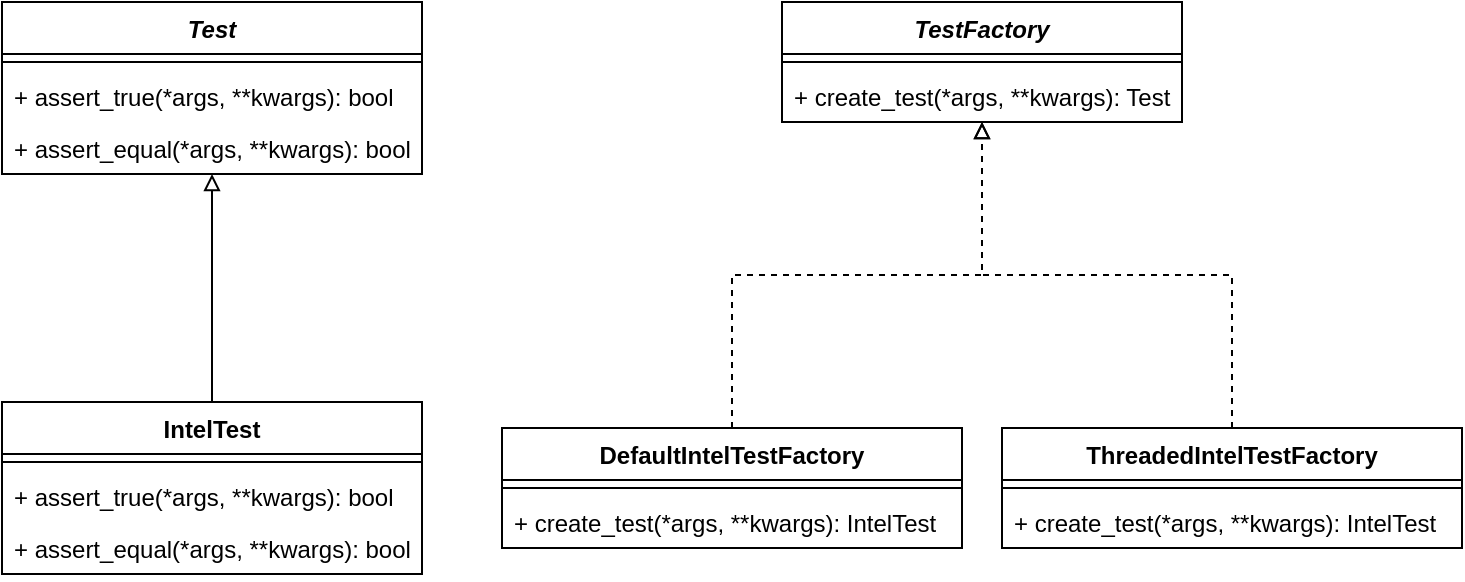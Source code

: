 <mxfile version="15.2.9" type="device"><diagram id="LFeNaqpBkK4G9IwzI8N_" name="Page-1"><mxGraphModel dx="780" dy="792" grid="1" gridSize="10" guides="1" tooltips="1" connect="1" arrows="1" fold="1" page="1" pageScale="1" pageWidth="827" pageHeight="1169" math="0" shadow="0"><root><mxCell id="0"/><mxCell id="1" parent="0"/><mxCell id="lBLN_GBlaIE3ZMsra76p-1" value="Test" style="swimlane;fontStyle=3;align=center;verticalAlign=top;childLayout=stackLayout;horizontal=1;startSize=26;horizontalStack=0;resizeParent=1;resizeParentMax=0;resizeLast=0;collapsible=1;marginBottom=0;" vertex="1" parent="1"><mxGeometry x="20" y="160" width="210" height="86" as="geometry"/></mxCell><mxCell id="lBLN_GBlaIE3ZMsra76p-3" value="" style="line;strokeWidth=1;fillColor=none;align=left;verticalAlign=middle;spacingTop=-1;spacingLeft=3;spacingRight=3;rotatable=0;labelPosition=right;points=[];portConstraint=eastwest;" vertex="1" parent="lBLN_GBlaIE3ZMsra76p-1"><mxGeometry y="26" width="210" height="8" as="geometry"/></mxCell><mxCell id="lBLN_GBlaIE3ZMsra76p-4" value="+ assert_true(*args, **kwargs): bool" style="text;strokeColor=none;fillColor=none;align=left;verticalAlign=top;spacingLeft=4;spacingRight=4;overflow=hidden;rotatable=0;points=[[0,0.5],[1,0.5]];portConstraint=eastwest;" vertex="1" parent="lBLN_GBlaIE3ZMsra76p-1"><mxGeometry y="34" width="210" height="26" as="geometry"/></mxCell><mxCell id="lBLN_GBlaIE3ZMsra76p-23" value="+ assert_equal(*args, **kwargs): bool" style="text;strokeColor=none;fillColor=none;align=left;verticalAlign=top;spacingLeft=4;spacingRight=4;overflow=hidden;rotatable=0;points=[[0,0.5],[1,0.5]];portConstraint=eastwest;" vertex="1" parent="lBLN_GBlaIE3ZMsra76p-1"><mxGeometry y="60" width="210" height="26" as="geometry"/></mxCell><mxCell id="lBLN_GBlaIE3ZMsra76p-12" value="TestFactory" style="swimlane;fontStyle=3;align=center;verticalAlign=top;childLayout=stackLayout;horizontal=1;startSize=26;horizontalStack=0;resizeParent=1;resizeParentMax=0;resizeLast=0;collapsible=1;marginBottom=0;" vertex="1" parent="1"><mxGeometry x="410" y="160" width="200" height="60" as="geometry"/></mxCell><mxCell id="lBLN_GBlaIE3ZMsra76p-13" value="" style="line;strokeWidth=1;fillColor=none;align=left;verticalAlign=middle;spacingTop=-1;spacingLeft=3;spacingRight=3;rotatable=0;labelPosition=right;points=[];portConstraint=eastwest;" vertex="1" parent="lBLN_GBlaIE3ZMsra76p-12"><mxGeometry y="26" width="200" height="8" as="geometry"/></mxCell><mxCell id="lBLN_GBlaIE3ZMsra76p-14" value="+ create_test(*args, **kwargs): Test" style="text;strokeColor=none;fillColor=none;align=left;verticalAlign=top;spacingLeft=4;spacingRight=4;overflow=hidden;rotatable=0;points=[[0,0.5],[1,0.5]];portConstraint=eastwest;" vertex="1" parent="lBLN_GBlaIE3ZMsra76p-12"><mxGeometry y="34" width="200" height="26" as="geometry"/></mxCell><mxCell id="lBLN_GBlaIE3ZMsra76p-36" style="edgeStyle=orthogonalEdgeStyle;rounded=0;orthogonalLoop=1;jettySize=auto;html=1;endArrow=block;endFill=0;" edge="1" parent="1" source="lBLN_GBlaIE3ZMsra76p-24" target="lBLN_GBlaIE3ZMsra76p-1"><mxGeometry relative="1" as="geometry"/></mxCell><mxCell id="lBLN_GBlaIE3ZMsra76p-24" value="IntelTest" style="swimlane;fontStyle=1;align=center;verticalAlign=top;childLayout=stackLayout;horizontal=1;startSize=26;horizontalStack=0;resizeParent=1;resizeParentMax=0;resizeLast=0;collapsible=1;marginBottom=0;" vertex="1" parent="1"><mxGeometry x="20" y="360" width="210" height="86" as="geometry"/></mxCell><mxCell id="lBLN_GBlaIE3ZMsra76p-25" value="" style="line;strokeWidth=1;fillColor=none;align=left;verticalAlign=middle;spacingTop=-1;spacingLeft=3;spacingRight=3;rotatable=0;labelPosition=right;points=[];portConstraint=eastwest;" vertex="1" parent="lBLN_GBlaIE3ZMsra76p-24"><mxGeometry y="26" width="210" height="8" as="geometry"/></mxCell><mxCell id="lBLN_GBlaIE3ZMsra76p-26" value="+ assert_true(*args, **kwargs): bool" style="text;strokeColor=none;fillColor=none;align=left;verticalAlign=top;spacingLeft=4;spacingRight=4;overflow=hidden;rotatable=0;points=[[0,0.5],[1,0.5]];portConstraint=eastwest;" vertex="1" parent="lBLN_GBlaIE3ZMsra76p-24"><mxGeometry y="34" width="210" height="26" as="geometry"/></mxCell><mxCell id="lBLN_GBlaIE3ZMsra76p-27" value="+ assert_equal(*args, **kwargs): bool" style="text;strokeColor=none;fillColor=none;align=left;verticalAlign=top;spacingLeft=4;spacingRight=4;overflow=hidden;rotatable=0;points=[[0,0.5],[1,0.5]];portConstraint=eastwest;" vertex="1" parent="lBLN_GBlaIE3ZMsra76p-24"><mxGeometry y="60" width="210" height="26" as="geometry"/></mxCell><mxCell id="lBLN_GBlaIE3ZMsra76p-34" style="edgeStyle=orthogonalEdgeStyle;rounded=0;orthogonalLoop=1;jettySize=auto;html=1;dashed=1;endArrow=block;endFill=0;" edge="1" parent="1" source="lBLN_GBlaIE3ZMsra76p-28" target="lBLN_GBlaIE3ZMsra76p-12"><mxGeometry relative="1" as="geometry"/></mxCell><mxCell id="lBLN_GBlaIE3ZMsra76p-28" value="DefaultIntelTestFactory" style="swimlane;fontStyle=1;align=center;verticalAlign=top;childLayout=stackLayout;horizontal=1;startSize=26;horizontalStack=0;resizeParent=1;resizeParentMax=0;resizeLast=0;collapsible=1;marginBottom=0;" vertex="1" parent="1"><mxGeometry x="270" y="373" width="230" height="60" as="geometry"/></mxCell><mxCell id="lBLN_GBlaIE3ZMsra76p-29" value="" style="line;strokeWidth=1;fillColor=none;align=left;verticalAlign=middle;spacingTop=-1;spacingLeft=3;spacingRight=3;rotatable=0;labelPosition=right;points=[];portConstraint=eastwest;" vertex="1" parent="lBLN_GBlaIE3ZMsra76p-28"><mxGeometry y="26" width="230" height="8" as="geometry"/></mxCell><mxCell id="lBLN_GBlaIE3ZMsra76p-30" value="+ create_test(*args, **kwargs): IntelTest" style="text;strokeColor=none;fillColor=none;align=left;verticalAlign=top;spacingLeft=4;spacingRight=4;overflow=hidden;rotatable=0;points=[[0,0.5],[1,0.5]];portConstraint=eastwest;" vertex="1" parent="lBLN_GBlaIE3ZMsra76p-28"><mxGeometry y="34" width="230" height="26" as="geometry"/></mxCell><mxCell id="lBLN_GBlaIE3ZMsra76p-35" style="edgeStyle=orthogonalEdgeStyle;rounded=0;orthogonalLoop=1;jettySize=auto;html=1;dashed=1;endArrow=block;endFill=0;" edge="1" parent="1" source="lBLN_GBlaIE3ZMsra76p-31" target="lBLN_GBlaIE3ZMsra76p-12"><mxGeometry relative="1" as="geometry"/></mxCell><mxCell id="lBLN_GBlaIE3ZMsra76p-31" value="ThreadedIntelTestFactory" style="swimlane;fontStyle=1;align=center;verticalAlign=top;childLayout=stackLayout;horizontal=1;startSize=26;horizontalStack=0;resizeParent=1;resizeParentMax=0;resizeLast=0;collapsible=1;marginBottom=0;" vertex="1" parent="1"><mxGeometry x="520" y="373" width="230" height="60" as="geometry"/></mxCell><mxCell id="lBLN_GBlaIE3ZMsra76p-32" value="" style="line;strokeWidth=1;fillColor=none;align=left;verticalAlign=middle;spacingTop=-1;spacingLeft=3;spacingRight=3;rotatable=0;labelPosition=right;points=[];portConstraint=eastwest;" vertex="1" parent="lBLN_GBlaIE3ZMsra76p-31"><mxGeometry y="26" width="230" height="8" as="geometry"/></mxCell><mxCell id="lBLN_GBlaIE3ZMsra76p-33" value="+ create_test(*args, **kwargs): IntelTest" style="text;strokeColor=none;fillColor=none;align=left;verticalAlign=top;spacingLeft=4;spacingRight=4;overflow=hidden;rotatable=0;points=[[0,0.5],[1,0.5]];portConstraint=eastwest;" vertex="1" parent="lBLN_GBlaIE3ZMsra76p-31"><mxGeometry y="34" width="230" height="26" as="geometry"/></mxCell></root></mxGraphModel></diagram></mxfile>
